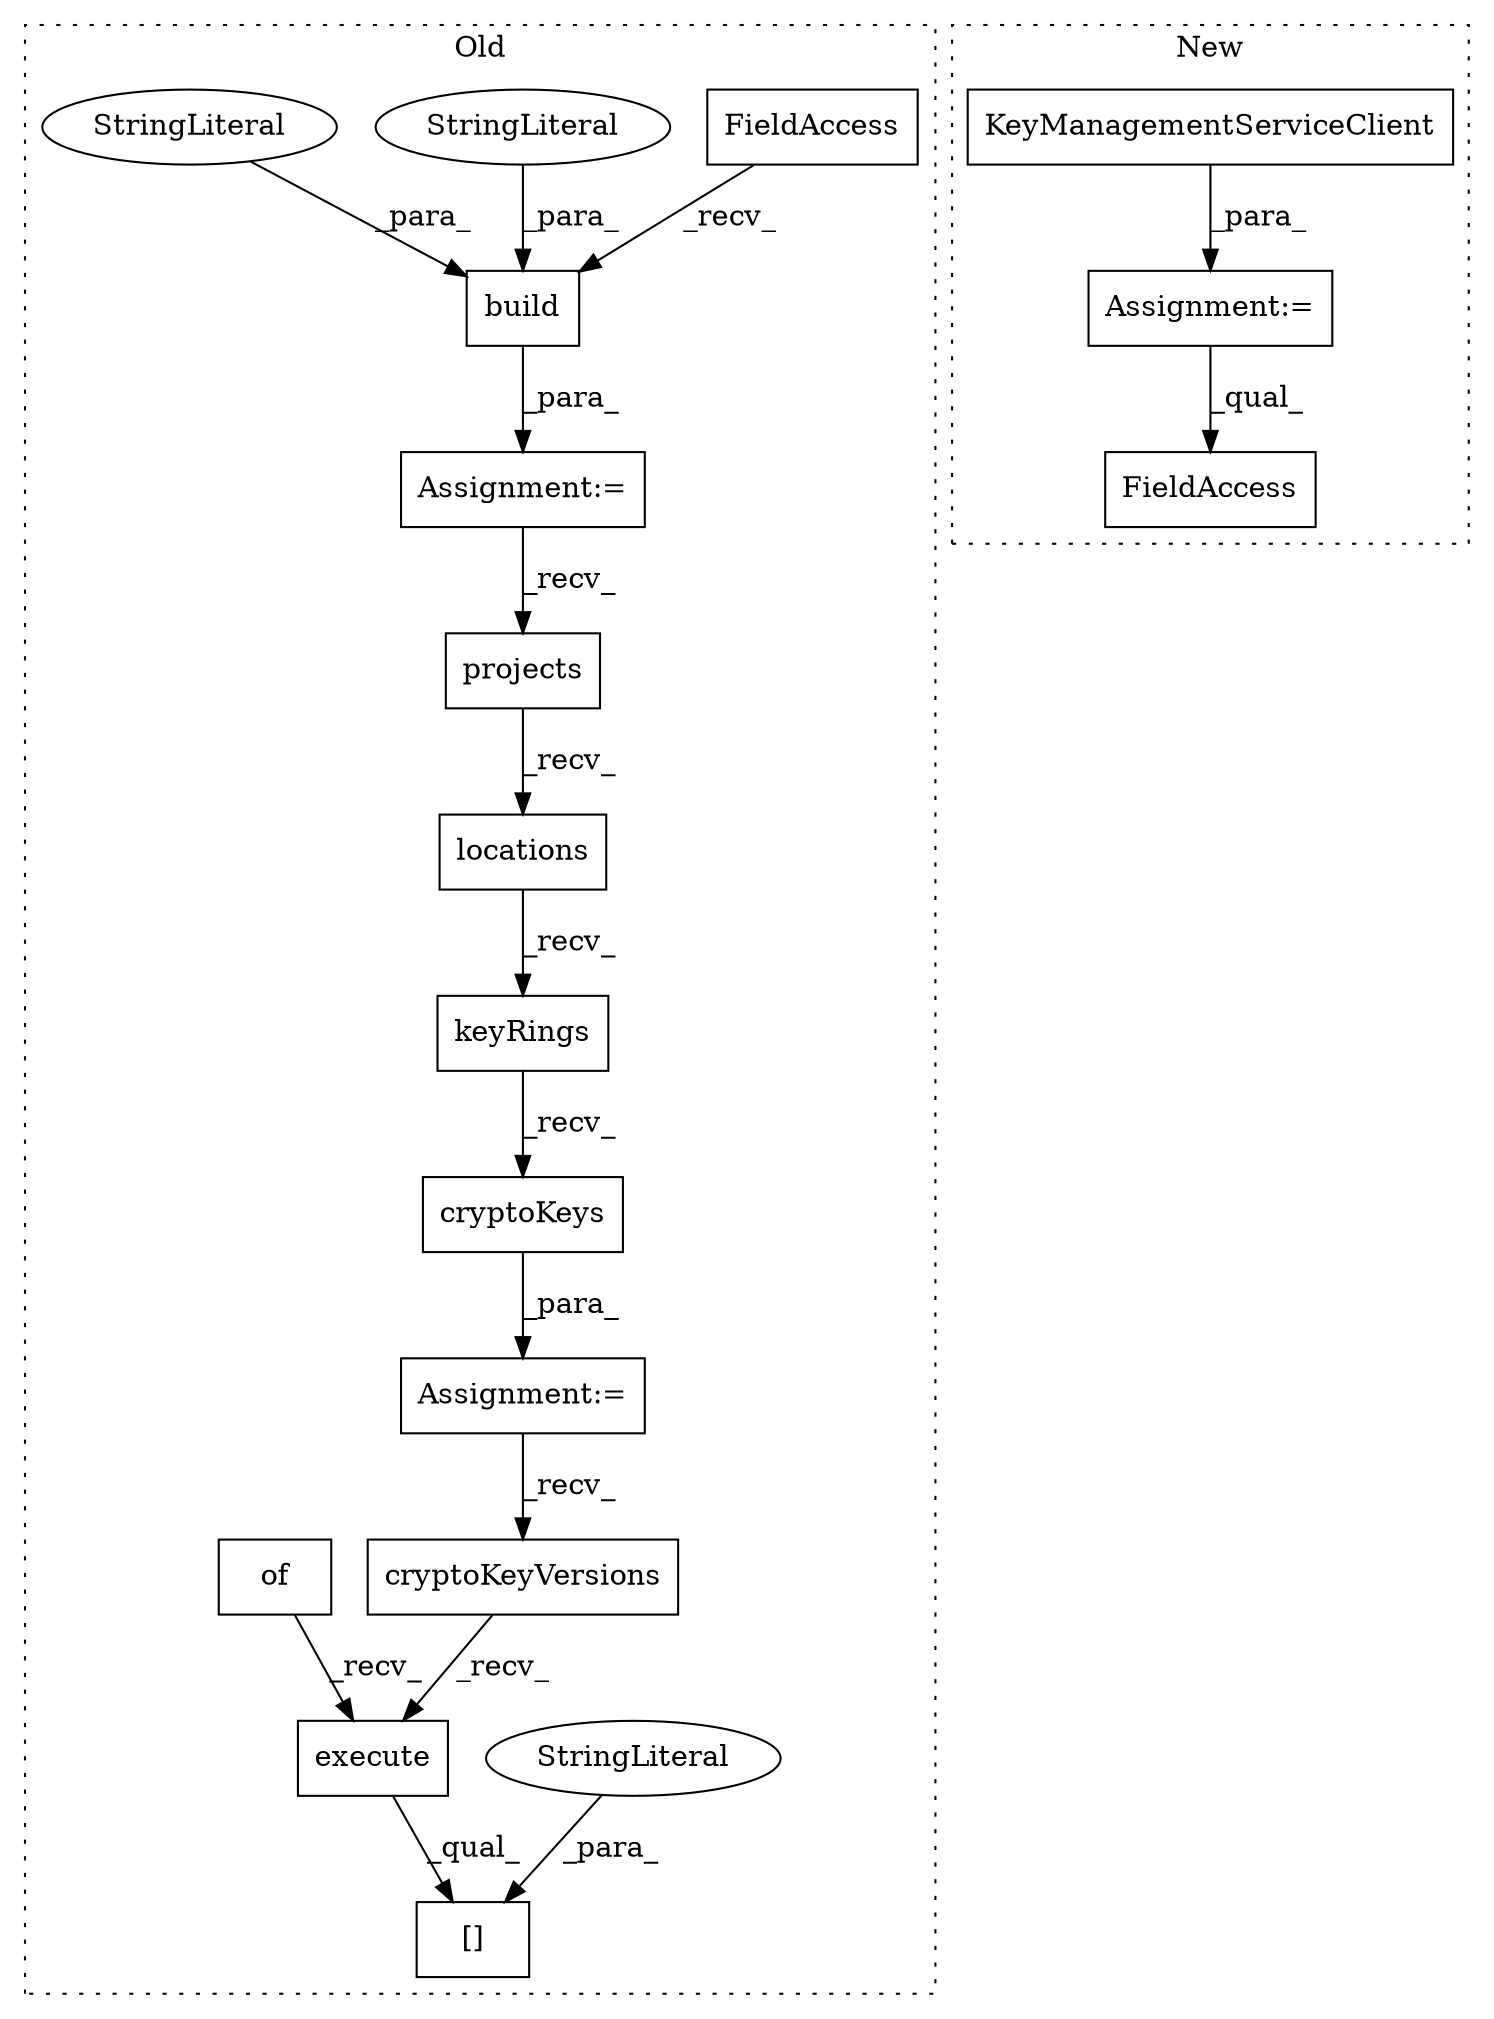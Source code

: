 digraph G {
subgraph cluster0 {
1 [label="build" a="32" s="4656,4677" l="6,1" shape="box"];
3 [label="projects" a="32" s="4859" l="10" shape="box"];
4 [label="keyRings" a="32" s="4882" l="10" shape="box"];
5 [label="FieldAccess" a="22" s="4630" l="25" shape="box"];
7 [label="[]" a="2" s="5102,5118" l="9,1" shape="box"];
8 [label="execute" a="32" s="5019" l="9" shape="box"];
9 [label="StringLiteral" a="45" s="5111" l="7" shape="ellipse"];
10 [label="StringLiteral" a="45" s="4673" l="4" shape="ellipse"];
11 [label="StringLiteral" a="45" s="4662" l="10" shape="ellipse"];
12 [label="locations" a="32" s="4870" l="11" shape="box"];
14 [label="Assignment:=" a="7" s="4629" l="1" shape="box"];
15 [label="Assignment:=" a="7" s="4847" l="1" shape="box"];
16 [label="cryptoKeys" a="32" s="4893" l="12" shape="box"];
17 [label="of" a="32" s="4966,4986" l="3,1" shape="box"];
18 [label="cryptoKeyVersions" a="32" s="4931" l="19" shape="box"];
label = "Old";
style="dotted";
}
subgraph cluster1 {
2 [label="KeyManagementServiceClient" a="32" s="3140" l="28" shape="box"];
6 [label="FieldAccess" a="22" s="3586" l="14" shape="box"];
13 [label="Assignment:=" a="7" s="3132" l="1" shape="box"];
label = "New";
style="dotted";
}
1 -> 14 [label="_para_"];
2 -> 13 [label="_para_"];
3 -> 12 [label="_recv_"];
4 -> 16 [label="_recv_"];
5 -> 1 [label="_recv_"];
8 -> 7 [label="_qual_"];
9 -> 7 [label="_para_"];
10 -> 1 [label="_para_"];
11 -> 1 [label="_para_"];
12 -> 4 [label="_recv_"];
13 -> 6 [label="_qual_"];
14 -> 3 [label="_recv_"];
15 -> 18 [label="_recv_"];
16 -> 15 [label="_para_"];
17 -> 8 [label="_recv_"];
18 -> 8 [label="_recv_"];
}